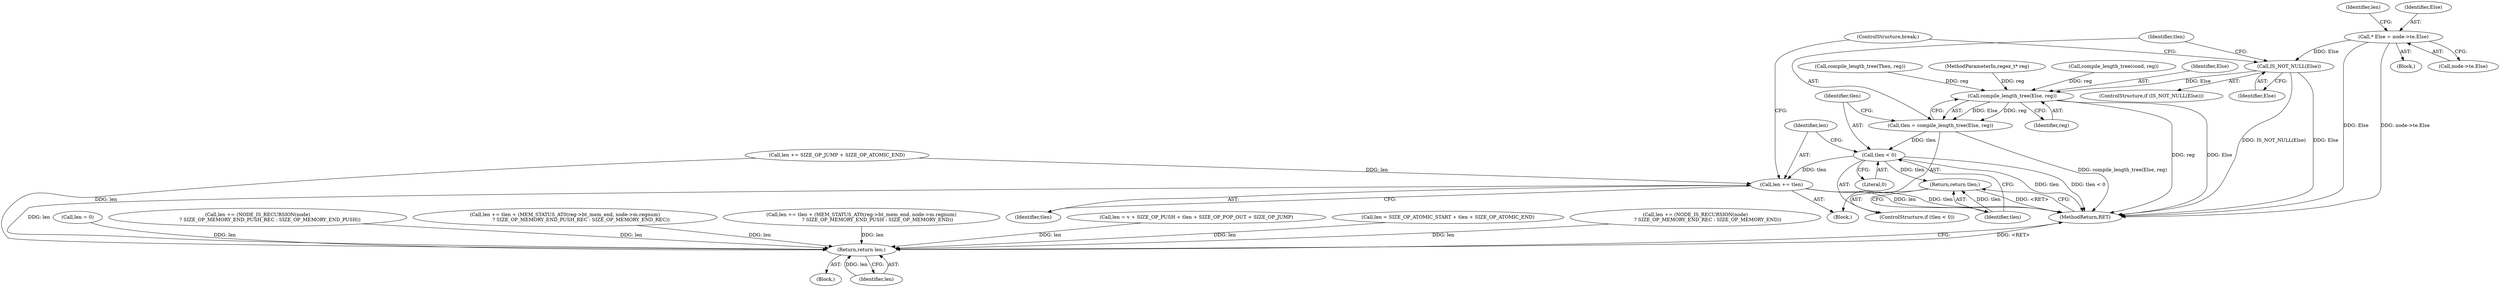 digraph "0_oniguruma_c509265c5f6ae7264f7b8a8aae1cfa5fc59d108c_0@pointer" {
"1000390" [label="(Call,IS_NOT_NULL(Else))"];
"1000340" [label="(Call,* Else = node->te.Else)"];
"1000395" [label="(Call,compile_length_tree(Else, reg))"];
"1000393" [label="(Call,tlen = compile_length_tree(Else, reg))"];
"1000399" [label="(Call,tlen < 0)"];
"1000402" [label="(Return,return tlen;)"];
"1000404" [label="(Call,len += tlen)"];
"1000413" [label="(Return,return len;)"];
"1000400" [label="(Identifier,tlen)"];
"1000409" [label="(Call,len = 0)"];
"1000348" [label="(Identifier,len)"];
"1000372" [label="(Call,compile_length_tree(Then, reg))"];
"1000389" [label="(ControlStructure,if (IS_NOT_NULL(Else)))"];
"1000390" [label="(Call,IS_NOT_NULL(Else))"];
"1000342" [label="(Call,node->te.Else)"];
"1000406" [label="(Identifier,tlen)"];
"1000399" [label="(Call,tlen < 0)"];
"1000191" [label="(Call,len += (NODE_IS_RECURSION(node)\n                ? SIZE_OP_MEMORY_END_PUSH_REC : SIZE_OP_MEMORY_END_PUSH))"];
"1000214" [label="(Call,len += tlen + (MEM_STATUS_AT0(reg->bt_mem_end, node->m.regnum)\n                     ? SIZE_OP_MEMORY_END_PUSH_REC : SIZE_OP_MEMORY_END_REC))"];
"1000395" [label="(Call,compile_length_tree(Else, reg))"];
"1000415" [label="(MethodReturn,RET)"];
"1000392" [label="(Block,)"];
"1000397" [label="(Identifier,reg)"];
"1000341" [label="(Identifier,Else)"];
"1000402" [label="(Return,return tlen;)"];
"1000249" [label="(Call,len += tlen + (MEM_STATUS_AT0(reg->bt_mem_end, node->m.regnum)\n                     ? SIZE_OP_MEMORY_END_PUSH : SIZE_OP_MEMORY_END))"];
"1000407" [label="(ControlStructure,break;)"];
"1000405" [label="(Identifier,len)"];
"1000103" [label="(MethodParameterIn,regex_t* reg)"];
"1000384" [label="(Call,len += SIZE_OP_JUMP + SIZE_OP_ATOMIC_END)"];
"1000413" [label="(Return,return len;)"];
"1000349" [label="(Call,compile_length_tree(cond, reg))"];
"1000303" [label="(Call,len = v + SIZE_OP_PUSH + tlen + SIZE_OP_POP_OUT + SIZE_OP_JUMP)"];
"1000340" [label="(Call,* Else = node->te.Else)"];
"1000325" [label="(Block,)"];
"1000396" [label="(Identifier,Else)"];
"1000398" [label="(ControlStructure,if (tlen < 0))"];
"1000401" [label="(Literal,0)"];
"1000394" [label="(Identifier,tlen)"];
"1000393" [label="(Call,tlen = compile_length_tree(Else, reg))"];
"1000404" [label="(Call,len += tlen)"];
"1000316" [label="(Call,len = SIZE_OP_ATOMIC_START + tlen + SIZE_OP_ATOMIC_END)"];
"1000104" [label="(Block,)"];
"1000199" [label="(Call,len += (NODE_IS_RECURSION(node)\n                ? SIZE_OP_MEMORY_END_REC : SIZE_OP_MEMORY_END))"];
"1000403" [label="(Identifier,tlen)"];
"1000391" [label="(Identifier,Else)"];
"1000414" [label="(Identifier,len)"];
"1000390" -> "1000389"  [label="AST: "];
"1000390" -> "1000391"  [label="CFG: "];
"1000391" -> "1000390"  [label="AST: "];
"1000394" -> "1000390"  [label="CFG: "];
"1000407" -> "1000390"  [label="CFG: "];
"1000390" -> "1000415"  [label="DDG: IS_NOT_NULL(Else)"];
"1000390" -> "1000415"  [label="DDG: Else"];
"1000340" -> "1000390"  [label="DDG: Else"];
"1000390" -> "1000395"  [label="DDG: Else"];
"1000340" -> "1000325"  [label="AST: "];
"1000340" -> "1000342"  [label="CFG: "];
"1000341" -> "1000340"  [label="AST: "];
"1000342" -> "1000340"  [label="AST: "];
"1000348" -> "1000340"  [label="CFG: "];
"1000340" -> "1000415"  [label="DDG: node->te.Else"];
"1000340" -> "1000415"  [label="DDG: Else"];
"1000395" -> "1000393"  [label="AST: "];
"1000395" -> "1000397"  [label="CFG: "];
"1000396" -> "1000395"  [label="AST: "];
"1000397" -> "1000395"  [label="AST: "];
"1000393" -> "1000395"  [label="CFG: "];
"1000395" -> "1000415"  [label="DDG: Else"];
"1000395" -> "1000415"  [label="DDG: reg"];
"1000395" -> "1000393"  [label="DDG: Else"];
"1000395" -> "1000393"  [label="DDG: reg"];
"1000349" -> "1000395"  [label="DDG: reg"];
"1000372" -> "1000395"  [label="DDG: reg"];
"1000103" -> "1000395"  [label="DDG: reg"];
"1000393" -> "1000392"  [label="AST: "];
"1000394" -> "1000393"  [label="AST: "];
"1000400" -> "1000393"  [label="CFG: "];
"1000393" -> "1000415"  [label="DDG: compile_length_tree(Else, reg)"];
"1000393" -> "1000399"  [label="DDG: tlen"];
"1000399" -> "1000398"  [label="AST: "];
"1000399" -> "1000401"  [label="CFG: "];
"1000400" -> "1000399"  [label="AST: "];
"1000401" -> "1000399"  [label="AST: "];
"1000403" -> "1000399"  [label="CFG: "];
"1000405" -> "1000399"  [label="CFG: "];
"1000399" -> "1000415"  [label="DDG: tlen"];
"1000399" -> "1000415"  [label="DDG: tlen < 0"];
"1000399" -> "1000402"  [label="DDG: tlen"];
"1000399" -> "1000404"  [label="DDG: tlen"];
"1000402" -> "1000398"  [label="AST: "];
"1000402" -> "1000403"  [label="CFG: "];
"1000403" -> "1000402"  [label="AST: "];
"1000415" -> "1000402"  [label="CFG: "];
"1000402" -> "1000415"  [label="DDG: <RET>"];
"1000403" -> "1000402"  [label="DDG: tlen"];
"1000404" -> "1000392"  [label="AST: "];
"1000404" -> "1000406"  [label="CFG: "];
"1000405" -> "1000404"  [label="AST: "];
"1000406" -> "1000404"  [label="AST: "];
"1000407" -> "1000404"  [label="CFG: "];
"1000404" -> "1000415"  [label="DDG: len"];
"1000404" -> "1000415"  [label="DDG: tlen"];
"1000384" -> "1000404"  [label="DDG: len"];
"1000404" -> "1000413"  [label="DDG: len"];
"1000413" -> "1000104"  [label="AST: "];
"1000413" -> "1000414"  [label="CFG: "];
"1000414" -> "1000413"  [label="AST: "];
"1000415" -> "1000413"  [label="CFG: "];
"1000413" -> "1000415"  [label="DDG: <RET>"];
"1000414" -> "1000413"  [label="DDG: len"];
"1000303" -> "1000413"  [label="DDG: len"];
"1000199" -> "1000413"  [label="DDG: len"];
"1000409" -> "1000413"  [label="DDG: len"];
"1000214" -> "1000413"  [label="DDG: len"];
"1000249" -> "1000413"  [label="DDG: len"];
"1000191" -> "1000413"  [label="DDG: len"];
"1000384" -> "1000413"  [label="DDG: len"];
"1000316" -> "1000413"  [label="DDG: len"];
}
